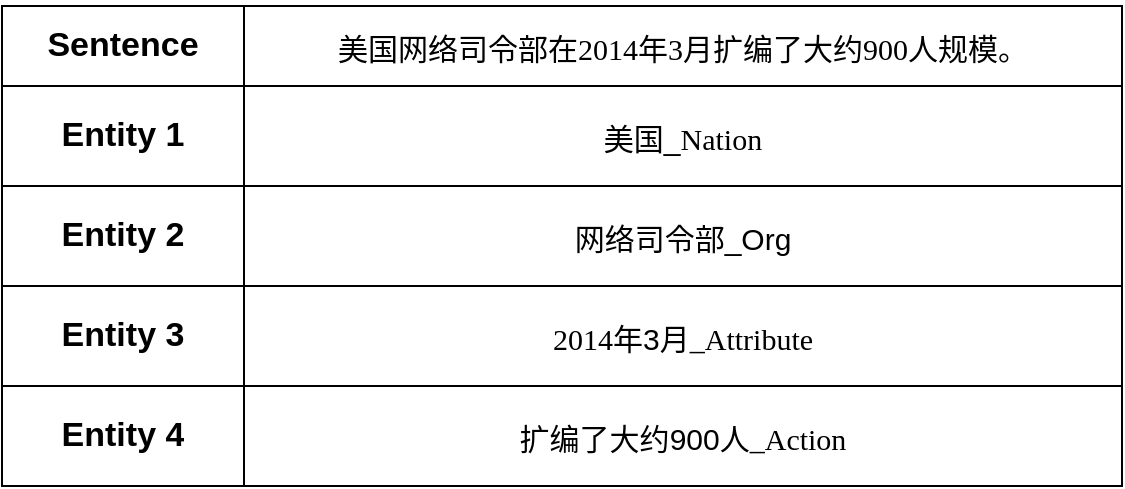 <mxfile version="13.3.4" type="github">
  <diagram id="Vka-AFUoa103Gdw_GIIq" name="第 1 页">
    <mxGraphModel dx="1394" dy="747" grid="1" gridSize="10" guides="1" tooltips="1" connect="1" arrows="1" fold="1" page="1" pageScale="1" pageWidth="827" pageHeight="1169" math="0" shadow="0">
      <root>
        <mxCell id="0" />
        <mxCell id="1" parent="0" />
        <mxCell id="w8SIw142XSMGnm05AS23-1" value="" style="shape=table;html=1;whiteSpace=wrap;startSize=0;container=1;collapsible=0;childLayout=tableLayout;fontSize=15;verticalAlign=middle;" vertex="1" parent="1">
          <mxGeometry x="170" y="160" width="560" height="240" as="geometry" />
        </mxCell>
        <mxCell id="w8SIw142XSMGnm05AS23-2" value="" style="shape=partialRectangle;html=1;whiteSpace=wrap;collapsible=0;dropTarget=0;pointerEvents=0;fillColor=none;top=0;left=0;bottom=0;right=0;points=[[0,0.5],[1,0.5]];portConstraint=eastwest;" vertex="1" parent="w8SIw142XSMGnm05AS23-1">
          <mxGeometry width="560" height="40" as="geometry" />
        </mxCell>
        <mxCell id="w8SIw142XSMGnm05AS23-3" value="Sentence" style="shape=partialRectangle;html=1;whiteSpace=wrap;connectable=0;fillColor=none;top=0;left=0;bottom=0;right=0;overflow=hidden;fontStyle=1;fontSize=17;" vertex="1" parent="w8SIw142XSMGnm05AS23-2">
          <mxGeometry width="121" height="40" as="geometry" />
        </mxCell>
        <mxCell id="w8SIw142XSMGnm05AS23-4" value="&lt;p class=&quot;MsoNormal&quot; style=&quot;font-size: 15px&quot;&gt;&lt;span style=&quot;font-size: 15px&quot;&gt;&lt;font face=&quot;宋体&quot; style=&quot;font-size: 15px&quot;&gt;美国网络司令部在&lt;/font&gt;2014&lt;font face=&quot;宋体&quot; style=&quot;font-size: 15px&quot;&gt;年&lt;/font&gt;&lt;font face=&quot;Times New Roman&quot; style=&quot;font-size: 15px&quot;&gt;3&lt;/font&gt;&lt;font face=&quot;宋体&quot; style=&quot;font-size: 15px&quot;&gt;月扩编了大约&lt;/font&gt;&lt;font face=&quot;Times New Roman&quot; style=&quot;font-size: 15px&quot;&gt;900&lt;/font&gt;&lt;font face=&quot;宋体&quot; style=&quot;font-size: 15px&quot;&gt;人规模。&lt;/font&gt;&lt;/span&gt;&lt;/p&gt;" style="shape=partialRectangle;html=1;whiteSpace=wrap;connectable=0;fillColor=none;top=0;left=0;bottom=0;right=0;overflow=hidden;fontFamily=Lucida Console;fontSize=15;align=center;verticalAlign=bottom;horizontal=1;spacingTop=-4;" vertex="1" parent="w8SIw142XSMGnm05AS23-2">
          <mxGeometry x="121" width="439" height="40" as="geometry" />
        </mxCell>
        <mxCell id="w8SIw142XSMGnm05AS23-6" value="" style="shape=partialRectangle;html=1;whiteSpace=wrap;collapsible=0;dropTarget=0;pointerEvents=0;fillColor=none;top=0;left=0;bottom=0;right=0;points=[[0,0.5],[1,0.5]];portConstraint=eastwest;" vertex="1" parent="w8SIw142XSMGnm05AS23-1">
          <mxGeometry y="40" width="560" height="50" as="geometry" />
        </mxCell>
        <mxCell id="w8SIw142XSMGnm05AS23-7" value="Entity 1" style="shape=partialRectangle;html=1;whiteSpace=wrap;connectable=0;fillColor=none;top=0;left=0;bottom=0;right=0;overflow=hidden;fontSize=17;fontStyle=1" vertex="1" parent="w8SIw142XSMGnm05AS23-6">
          <mxGeometry width="121" height="50" as="geometry" />
        </mxCell>
        <mxCell id="w8SIw142XSMGnm05AS23-8" value="&lt;p class=&quot;MsoNormal&quot; style=&quot;font-size: 15px;&quot;&gt;&lt;span style=&quot;font-size: 15px;&quot;&gt;&lt;font face=&quot;宋体&quot; style=&quot;font-size: 15px;&quot;&gt;美国&lt;/font&gt;_&lt;/span&gt;&lt;span style=&quot;font-family: &amp;quot;times new roman&amp;quot;; font-size: 15px;&quot;&gt;Nation&lt;/span&gt;&lt;/p&gt;" style="shape=partialRectangle;html=1;whiteSpace=wrap;connectable=0;fillColor=none;top=0;left=0;bottom=0;right=0;overflow=hidden;fontSize=15;" vertex="1" parent="w8SIw142XSMGnm05AS23-6">
          <mxGeometry x="121" width="439" height="50" as="geometry" />
        </mxCell>
        <mxCell id="w8SIw142XSMGnm05AS23-10" value="" style="shape=partialRectangle;html=1;whiteSpace=wrap;collapsible=0;dropTarget=0;pointerEvents=0;fillColor=none;top=0;left=0;bottom=0;right=0;points=[[0,0.5],[1,0.5]];portConstraint=eastwest;" vertex="1" parent="w8SIw142XSMGnm05AS23-1">
          <mxGeometry y="90" width="560" height="50" as="geometry" />
        </mxCell>
        <mxCell id="w8SIw142XSMGnm05AS23-11" value="Entity 2" style="shape=partialRectangle;html=1;whiteSpace=wrap;connectable=0;fillColor=none;top=0;left=0;bottom=0;right=0;overflow=hidden;fontSize=17;fontStyle=1" vertex="1" parent="w8SIw142XSMGnm05AS23-10">
          <mxGeometry width="121" height="50" as="geometry" />
        </mxCell>
        <mxCell id="w8SIw142XSMGnm05AS23-12" value="&lt;p class=&quot;MsoNormal&quot; style=&quot;font-size: 15px;&quot;&gt;&lt;span style=&quot;font-size: 15px;&quot;&gt;&lt;font face=&quot;宋体&quot; style=&quot;font-size: 15px;&quot;&gt;网络司令部&lt;/font&gt;_Org&lt;/span&gt;&lt;/p&gt;" style="shape=partialRectangle;html=1;whiteSpace=wrap;connectable=0;fillColor=none;top=0;left=0;bottom=0;right=0;overflow=hidden;fontSize=15;" vertex="1" parent="w8SIw142XSMGnm05AS23-10">
          <mxGeometry x="121" width="439" height="50" as="geometry" />
        </mxCell>
        <mxCell id="w8SIw142XSMGnm05AS23-14" style="shape=partialRectangle;html=1;whiteSpace=wrap;collapsible=0;dropTarget=0;pointerEvents=0;fillColor=none;top=0;left=0;bottom=0;right=0;points=[[0,0.5],[1,0.5]];portConstraint=eastwest;" vertex="1" parent="w8SIw142XSMGnm05AS23-1">
          <mxGeometry y="140" width="560" height="50" as="geometry" />
        </mxCell>
        <mxCell id="w8SIw142XSMGnm05AS23-15" value="Entity 3" style="shape=partialRectangle;html=1;whiteSpace=wrap;connectable=0;fillColor=none;top=0;left=0;bottom=0;right=0;overflow=hidden;fontSize=17;fontStyle=1" vertex="1" parent="w8SIw142XSMGnm05AS23-14">
          <mxGeometry width="121" height="50" as="geometry" />
        </mxCell>
        <mxCell id="w8SIw142XSMGnm05AS23-16" value="&lt;p class=&quot;MsoNormal&quot; style=&quot;font-size: 15px;&quot;&gt;&lt;span style=&quot;font-family: &amp;quot;times new roman&amp;quot;; font-size: 15px;&quot;&gt;2014&lt;/span&gt;&lt;span style=&quot;font-size: 15px;&quot;&gt;&lt;font face=&quot;宋体&quot; style=&quot;font-size: 15px;&quot;&gt;年&lt;/font&gt;3&lt;font face=&quot;宋体&quot; style=&quot;font-size: 15px;&quot;&gt;月&lt;/font&gt;&lt;font face=&quot;Times New Roman&quot; style=&quot;font-size: 15px;&quot;&gt;_Attribute&lt;/font&gt;&lt;/span&gt;&lt;/p&gt;" style="shape=partialRectangle;html=1;whiteSpace=wrap;connectable=0;fillColor=none;top=0;left=0;bottom=0;right=0;overflow=hidden;fontSize=15;" vertex="1" parent="w8SIw142XSMGnm05AS23-14">
          <mxGeometry x="121" width="439" height="50" as="geometry" />
        </mxCell>
        <mxCell id="w8SIw142XSMGnm05AS23-17" style="shape=partialRectangle;html=1;whiteSpace=wrap;collapsible=0;dropTarget=0;pointerEvents=0;fillColor=none;top=0;left=0;bottom=0;right=0;points=[[0,0.5],[1,0.5]];portConstraint=eastwest;" vertex="1" parent="w8SIw142XSMGnm05AS23-1">
          <mxGeometry y="190" width="560" height="50" as="geometry" />
        </mxCell>
        <mxCell id="w8SIw142XSMGnm05AS23-18" value="Entity 4" style="shape=partialRectangle;html=1;whiteSpace=wrap;connectable=0;fillColor=none;top=0;left=0;bottom=0;right=0;overflow=hidden;fontSize=17;fontStyle=1" vertex="1" parent="w8SIw142XSMGnm05AS23-17">
          <mxGeometry width="121" height="50" as="geometry" />
        </mxCell>
        <mxCell id="w8SIw142XSMGnm05AS23-19" value="&lt;p class=&quot;MsoNormal&quot; style=&quot;font-size: 15px;&quot;&gt;&lt;span style=&quot;font-size: 15px;&quot;&gt;&lt;font face=&quot;宋体&quot; style=&quot;font-size: 15px;&quot;&gt;扩编了大约&lt;/font&gt;900&lt;font face=&quot;宋体&quot; style=&quot;font-size: 15px;&quot;&gt;人&lt;/font&gt;&lt;font face=&quot;Times New Roman&quot; style=&quot;font-size: 15px;&quot;&gt;_&lt;/font&gt;&lt;/span&gt;&lt;span style=&quot;font-family: &amp;quot;times new roman&amp;quot;; font-size: 15px;&quot;&gt;Action&lt;/span&gt;&lt;/p&gt;" style="shape=partialRectangle;html=1;whiteSpace=wrap;connectable=0;fillColor=none;top=0;left=0;bottom=0;right=0;overflow=hidden;fontSize=15;" vertex="1" parent="w8SIw142XSMGnm05AS23-17">
          <mxGeometry x="121" width="439" height="50" as="geometry" />
        </mxCell>
      </root>
    </mxGraphModel>
  </diagram>
</mxfile>

